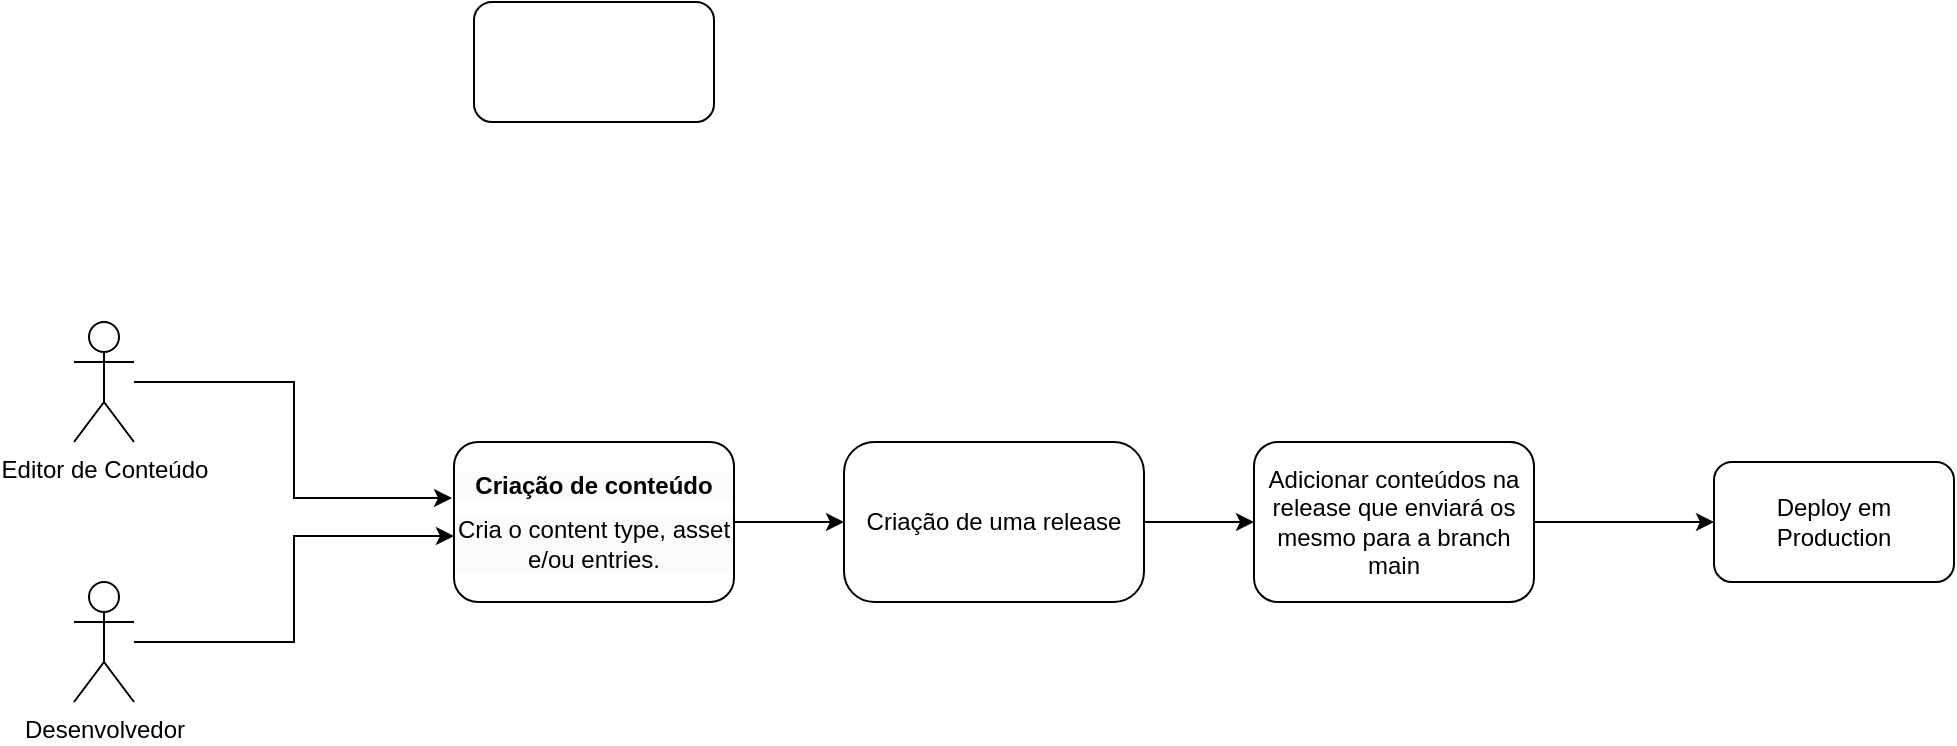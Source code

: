<mxfile version="24.7.6">
  <diagram name="Página-1" id="mKH81YA4oT9M9gOP3-xf">
    <mxGraphModel dx="1136" dy="650" grid="1" gridSize="10" guides="1" tooltips="1" connect="1" arrows="1" fold="1" page="1" pageScale="1" pageWidth="1169" pageHeight="827" math="0" shadow="0">
      <root>
        <mxCell id="0" />
        <mxCell id="1" parent="0" />
        <mxCell id="Q30Wrn-e5RRqp390VMw--28" style="edgeStyle=orthogonalEdgeStyle;rounded=0;orthogonalLoop=1;jettySize=auto;html=1;entryX=0;entryY=0.5;entryDx=0;entryDy=0;" edge="1" parent="1" source="Q30Wrn-e5RRqp390VMw--18" target="Q30Wrn-e5RRqp390VMw--26">
          <mxGeometry relative="1" as="geometry" />
        </mxCell>
        <mxCell id="Q30Wrn-e5RRqp390VMw--18" value="&lt;meta charset=&quot;utf-8&quot;&gt;&lt;h1 style=&quot;forced-color-adjust: none; color: rgb(0, 0, 0); font-family: Helvetica; font-style: normal; font-variant-ligatures: normal; font-variant-caps: normal; letter-spacing: normal; orphans: 2; text-align: center; text-indent: 0px; text-transform: none; widows: 2; word-spacing: 0px; -webkit-text-stroke-width: 0px; white-space: normal; background-color: rgb(251, 251, 251); text-decoration-thickness: initial; text-decoration-style: initial; text-decoration-color: initial; margin-top: 0px; font-size: 12px;&quot;&gt;Criação de conteúdo&lt;/h1&gt;&lt;div style=&quot;forced-color-adjust: none; color: rgb(0, 0, 0); font-family: Helvetica; font-size: 12px; font-style: normal; font-variant-ligatures: normal; font-variant-caps: normal; font-weight: 400; letter-spacing: normal; orphans: 2; text-align: center; text-indent: 0px; text-transform: none; widows: 2; word-spacing: 0px; -webkit-text-stroke-width: 0px; white-space: normal; background-color: rgb(251, 251, 251); text-decoration-thickness: initial; text-decoration-style: initial; text-decoration-color: initial;&quot;&gt;Cria o content type, asset e/ou entries.&lt;/div&gt;" style="rounded=1;whiteSpace=wrap;html=1;" vertex="1" parent="1">
          <mxGeometry x="240" y="270" width="140" height="80" as="geometry" />
        </mxCell>
        <mxCell id="Q30Wrn-e5RRqp390VMw--1" value="Desenvolvedor" style="shape=umlActor;verticalLabelPosition=bottom;verticalAlign=top;html=1;outlineConnect=0;align=center;" vertex="1" parent="1">
          <mxGeometry x="50" y="340" width="30" height="60" as="geometry" />
        </mxCell>
        <mxCell id="Q30Wrn-e5RRqp390VMw--12" value="Editor de Conteúdo" style="shape=umlActor;verticalLabelPosition=bottom;verticalAlign=top;html=1;outlineConnect=0;" vertex="1" parent="1">
          <mxGeometry x="50" y="210" width="30" height="60" as="geometry" />
        </mxCell>
        <mxCell id="Q30Wrn-e5RRqp390VMw--31" value="" style="edgeStyle=orthogonalEdgeStyle;rounded=0;orthogonalLoop=1;jettySize=auto;html=1;" edge="1" parent="1" source="Q30Wrn-e5RRqp390VMw--19" target="Q30Wrn-e5RRqp390VMw--30">
          <mxGeometry relative="1" as="geometry" />
        </mxCell>
        <mxCell id="Q30Wrn-e5RRqp390VMw--19" value="Adicionar conteúdos na release que enviará os mesmo para a branch main" style="rounded=1;whiteSpace=wrap;html=1;" vertex="1" parent="1">
          <mxGeometry x="640" y="270" width="140" height="80" as="geometry" />
        </mxCell>
        <mxCell id="Q30Wrn-e5RRqp390VMw--22" style="edgeStyle=orthogonalEdgeStyle;rounded=0;orthogonalLoop=1;jettySize=auto;html=1;entryX=-0.007;entryY=0.35;entryDx=0;entryDy=0;entryPerimeter=0;" edge="1" parent="1" source="Q30Wrn-e5RRqp390VMw--12" target="Q30Wrn-e5RRqp390VMw--18">
          <mxGeometry relative="1" as="geometry" />
        </mxCell>
        <mxCell id="Q30Wrn-e5RRqp390VMw--23" style="edgeStyle=orthogonalEdgeStyle;rounded=0;orthogonalLoop=1;jettySize=auto;html=1;entryX=0;entryY=0.588;entryDx=0;entryDy=0;entryPerimeter=0;" edge="1" parent="1" source="Q30Wrn-e5RRqp390VMw--1" target="Q30Wrn-e5RRqp390VMw--18">
          <mxGeometry relative="1" as="geometry" />
        </mxCell>
        <mxCell id="Q30Wrn-e5RRqp390VMw--29" style="edgeStyle=orthogonalEdgeStyle;rounded=0;orthogonalLoop=1;jettySize=auto;html=1;entryX=0;entryY=0.5;entryDx=0;entryDy=0;" edge="1" parent="1" source="Q30Wrn-e5RRqp390VMw--26" target="Q30Wrn-e5RRqp390VMw--19">
          <mxGeometry relative="1" as="geometry" />
        </mxCell>
        <mxCell id="Q30Wrn-e5RRqp390VMw--26" value="Criação de uma release" style="rounded=1;whiteSpace=wrap;html=1;arcSize=19;" vertex="1" parent="1">
          <mxGeometry x="435" y="270" width="150" height="80" as="geometry" />
        </mxCell>
        <mxCell id="Q30Wrn-e5RRqp390VMw--30" value="Deploy em Production" style="whiteSpace=wrap;html=1;rounded=1;" vertex="1" parent="1">
          <mxGeometry x="870" y="280" width="120" height="60" as="geometry" />
        </mxCell>
        <mxCell id="Q30Wrn-e5RRqp390VMw--34" value="" style="rounded=1;whiteSpace=wrap;html=1;" vertex="1" parent="1">
          <mxGeometry x="250" y="50" width="120" height="60" as="geometry" />
        </mxCell>
      </root>
    </mxGraphModel>
  </diagram>
</mxfile>
